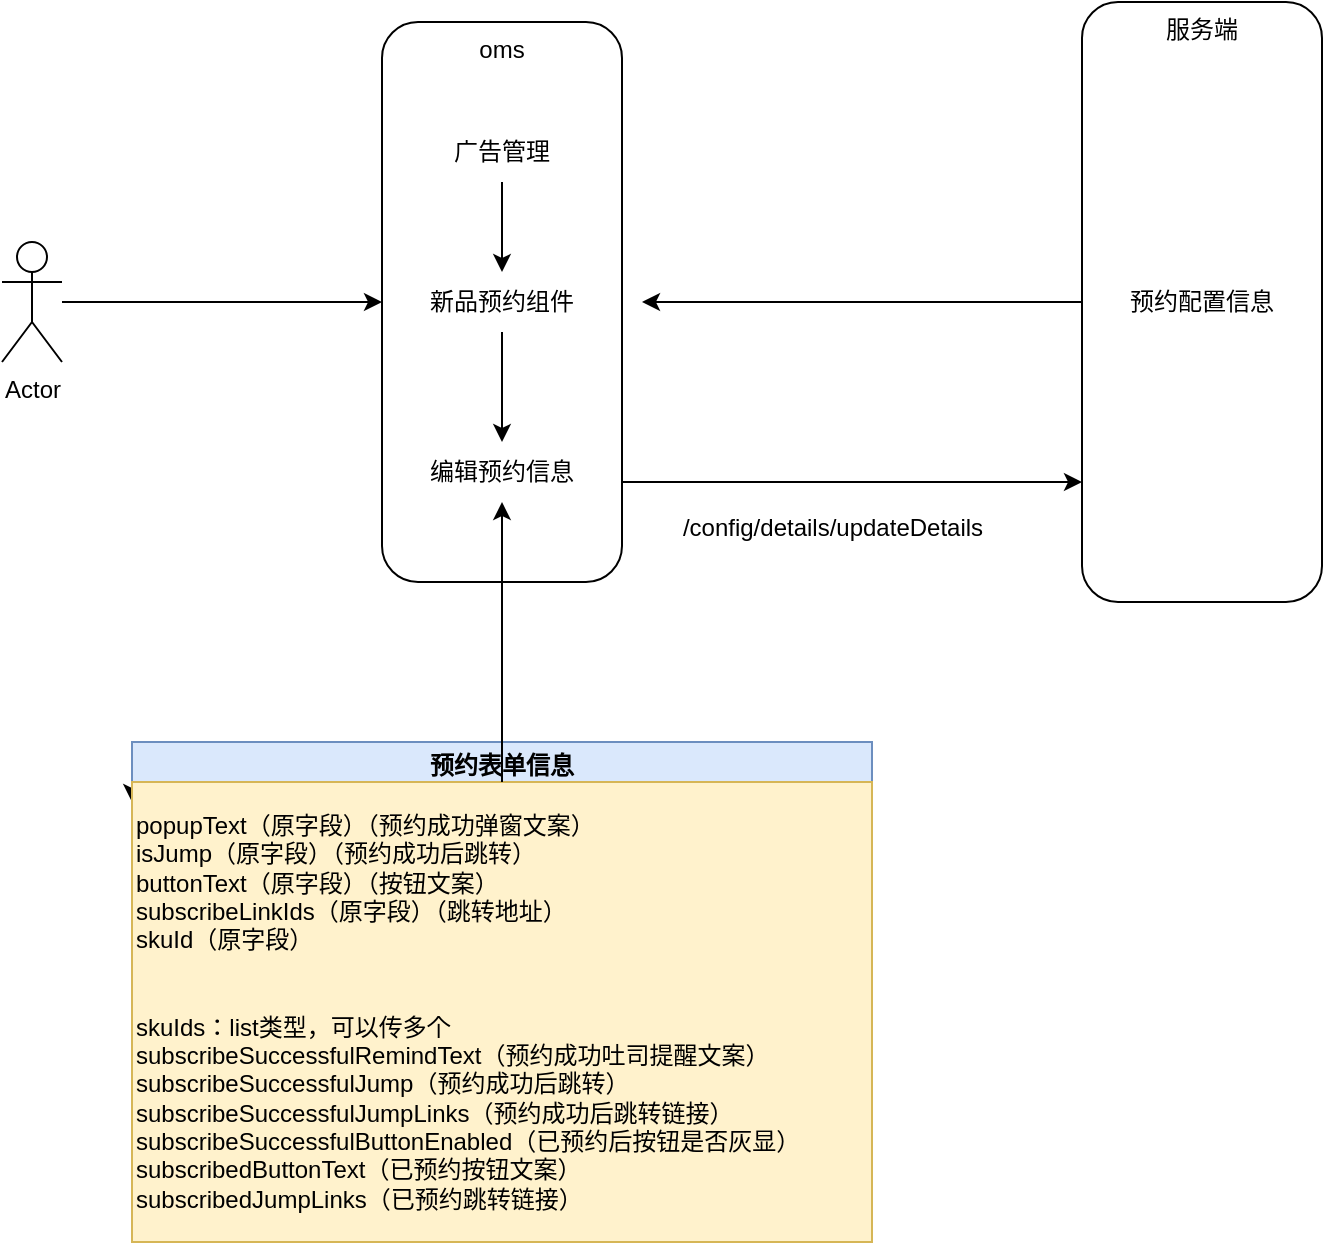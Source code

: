 <mxfile version="22.1.18" type="github">
  <diagram name="第 1 页" id="7LddtNs4FAAf9J0GI36v">
    <mxGraphModel dx="1434" dy="758" grid="1" gridSize="10" guides="1" tooltips="1" connect="1" arrows="1" fold="1" page="1" pageScale="1" pageWidth="827" pageHeight="1169" math="0" shadow="0">
      <root>
        <mxCell id="0" />
        <mxCell id="1" parent="0" />
        <mxCell id="nacviHGqD_DuH3hvzaA0-5" value="" style="edgeStyle=orthogonalEdgeStyle;rounded=0;orthogonalLoop=1;jettySize=auto;html=1;" edge="1" parent="1" source="nacviHGqD_DuH3hvzaA0-1" target="nacviHGqD_DuH3hvzaA0-4">
          <mxGeometry relative="1" as="geometry" />
        </mxCell>
        <mxCell id="nacviHGqD_DuH3hvzaA0-1" value="Actor" style="shape=umlActor;verticalLabelPosition=bottom;verticalAlign=top;html=1;outlineConnect=0;" vertex="1" parent="1">
          <mxGeometry x="100" y="350" width="30" height="60" as="geometry" />
        </mxCell>
        <mxCell id="nacviHGqD_DuH3hvzaA0-10" value="" style="edgeStyle=orthogonalEdgeStyle;rounded=0;orthogonalLoop=1;jettySize=auto;html=1;" edge="1" parent="1" source="nacviHGqD_DuH3hvzaA0-4" target="nacviHGqD_DuH3hvzaA0-9">
          <mxGeometry relative="1" as="geometry">
            <Array as="points">
              <mxPoint x="490" y="470" />
              <mxPoint x="490" y="470" />
            </Array>
          </mxGeometry>
        </mxCell>
        <mxCell id="nacviHGqD_DuH3hvzaA0-4" value="oms" style="rounded=1;whiteSpace=wrap;html=1;verticalAlign=top;" vertex="1" parent="1">
          <mxGeometry x="290" y="240" width="120" height="280" as="geometry" />
        </mxCell>
        <mxCell id="nacviHGqD_DuH3hvzaA0-21" value="" style="edgeStyle=orthogonalEdgeStyle;rounded=0;orthogonalLoop=1;jettySize=auto;html=1;" edge="1" parent="1" source="nacviHGqD_DuH3hvzaA0-6" target="nacviHGqD_DuH3hvzaA0-8">
          <mxGeometry relative="1" as="geometry" />
        </mxCell>
        <mxCell id="nacviHGqD_DuH3hvzaA0-6" value="广告管理" style="text;html=1;strokeColor=none;fillColor=none;align=center;verticalAlign=middle;whiteSpace=wrap;rounded=0;" vertex="1" parent="1">
          <mxGeometry x="320" y="290" width="60" height="30" as="geometry" />
        </mxCell>
        <mxCell id="nacviHGqD_DuH3hvzaA0-7" value="编辑预约信息" style="text;html=1;strokeColor=none;fillColor=none;align=center;verticalAlign=middle;whiteSpace=wrap;rounded=0;" vertex="1" parent="1">
          <mxGeometry x="300" y="450" width="100" height="30" as="geometry" />
        </mxCell>
        <mxCell id="nacviHGqD_DuH3hvzaA0-20" value="" style="edgeStyle=orthogonalEdgeStyle;rounded=0;orthogonalLoop=1;jettySize=auto;html=1;" edge="1" parent="1" source="nacviHGqD_DuH3hvzaA0-8" target="nacviHGqD_DuH3hvzaA0-7">
          <mxGeometry relative="1" as="geometry" />
        </mxCell>
        <mxCell id="nacviHGqD_DuH3hvzaA0-8" value="新品预约组件" style="text;html=1;strokeColor=none;fillColor=none;align=center;verticalAlign=middle;whiteSpace=wrap;rounded=0;" vertex="1" parent="1">
          <mxGeometry x="310" y="365" width="80" height="30" as="geometry" />
        </mxCell>
        <mxCell id="nacviHGqD_DuH3hvzaA0-15" style="edgeStyle=orthogonalEdgeStyle;rounded=0;orthogonalLoop=1;jettySize=auto;html=1;" edge="1" parent="1" source="nacviHGqD_DuH3hvzaA0-9">
          <mxGeometry relative="1" as="geometry">
            <mxPoint x="420" y="380" as="targetPoint" />
          </mxGeometry>
        </mxCell>
        <mxCell id="nacviHGqD_DuH3hvzaA0-9" value="服务端" style="whiteSpace=wrap;html=1;verticalAlign=top;rounded=1;" vertex="1" parent="1">
          <mxGeometry x="640" y="230" width="120" height="300" as="geometry" />
        </mxCell>
        <mxCell id="nacviHGqD_DuH3hvzaA0-11" value="预约配置信息" style="text;html=1;strokeColor=none;fillColor=none;align=center;verticalAlign=middle;whiteSpace=wrap;rounded=0;" vertex="1" parent="1">
          <mxGeometry x="660" y="365" width="80" height="30" as="geometry" />
        </mxCell>
        <mxCell id="nacviHGqD_DuH3hvzaA0-12" value="预约表单信息" style="swimlane;whiteSpace=wrap;html=1;movable=1;resizable=1;rotatable=1;deletable=1;editable=1;locked=0;connectable=1;fillColor=#dae8fc;strokeColor=#6c8ebf;" vertex="1" parent="1">
          <mxGeometry x="165" y="600" width="370" height="250" as="geometry" />
        </mxCell>
        <mxCell id="nacviHGqD_DuH3hvzaA0-18" style="edgeStyle=orthogonalEdgeStyle;rounded=0;orthogonalLoop=1;jettySize=auto;html=1;exitX=0;exitY=0;exitDx=0;exitDy=0;" edge="1" parent="nacviHGqD_DuH3hvzaA0-12" source="nacviHGqD_DuH3hvzaA0-17">
          <mxGeometry relative="1" as="geometry">
            <mxPoint y="30" as="targetPoint" />
          </mxGeometry>
        </mxCell>
        <mxCell id="nacviHGqD_DuH3hvzaA0-17" value="&lt;div&gt;popupText（原字段）（预约成功弹窗文案）&amp;nbsp;&lt;/div&gt;&lt;div&gt;isJump（原字段）（预约成功后跳转）&amp;nbsp;&lt;/div&gt;&lt;div&gt;buttonText（原字段）（按钮文案）&amp;nbsp;&lt;/div&gt;&lt;div&gt;subscribeLinkIds（原字段）（跳转地址）&amp;nbsp;&lt;/div&gt;&lt;div&gt;skuId（原字段）&lt;/div&gt;&lt;div&gt;&lt;br&gt;&lt;/div&gt;&lt;div&gt;&lt;br&gt;&lt;/div&gt;&lt;div&gt;skuIds：list类型，可以传多个&lt;/div&gt;&lt;div&gt;subscribeSuccessfulRemindText（预约成功吐司提醒文案）&lt;/div&gt;&lt;div&gt;subscribeSuccessfulJump（预约成功后跳转）&lt;/div&gt;&lt;div&gt;subscribeSuccessfulJumpLinks（预约成功后跳转链接）&lt;/div&gt;&lt;div&gt;subscribeSuccessfulButtonEnabled（已预约后按钮是否灰显）&lt;/div&gt;&lt;div&gt;subscribedButtonText（已预约按钮文案）&lt;/div&gt;&lt;div&gt;subscribedJumpLinks（已预约跳转链接）&lt;/div&gt;" style="text;html=1;strokeColor=#d6b656;fillColor=#fff2cc;align=left;verticalAlign=middle;whiteSpace=wrap;rounded=0;labelBackgroundColor=none;" vertex="1" parent="nacviHGqD_DuH3hvzaA0-12">
          <mxGeometry y="20" width="370" height="230" as="geometry" />
        </mxCell>
        <mxCell id="nacviHGqD_DuH3hvzaA0-19" style="edgeStyle=orthogonalEdgeStyle;rounded=0;orthogonalLoop=1;jettySize=auto;html=1;entryX=0.5;entryY=1;entryDx=0;entryDy=0;" edge="1" parent="1" source="nacviHGqD_DuH3hvzaA0-17" target="nacviHGqD_DuH3hvzaA0-7">
          <mxGeometry relative="1" as="geometry" />
        </mxCell>
        <mxCell id="nacviHGqD_DuH3hvzaA0-22" value="/config/details/updateDetails" style="text;html=1;align=center;verticalAlign=middle;resizable=0;points=[];autosize=1;strokeColor=none;fillColor=none;" vertex="1" parent="1">
          <mxGeometry x="430" y="478" width="170" height="30" as="geometry" />
        </mxCell>
      </root>
    </mxGraphModel>
  </diagram>
</mxfile>
